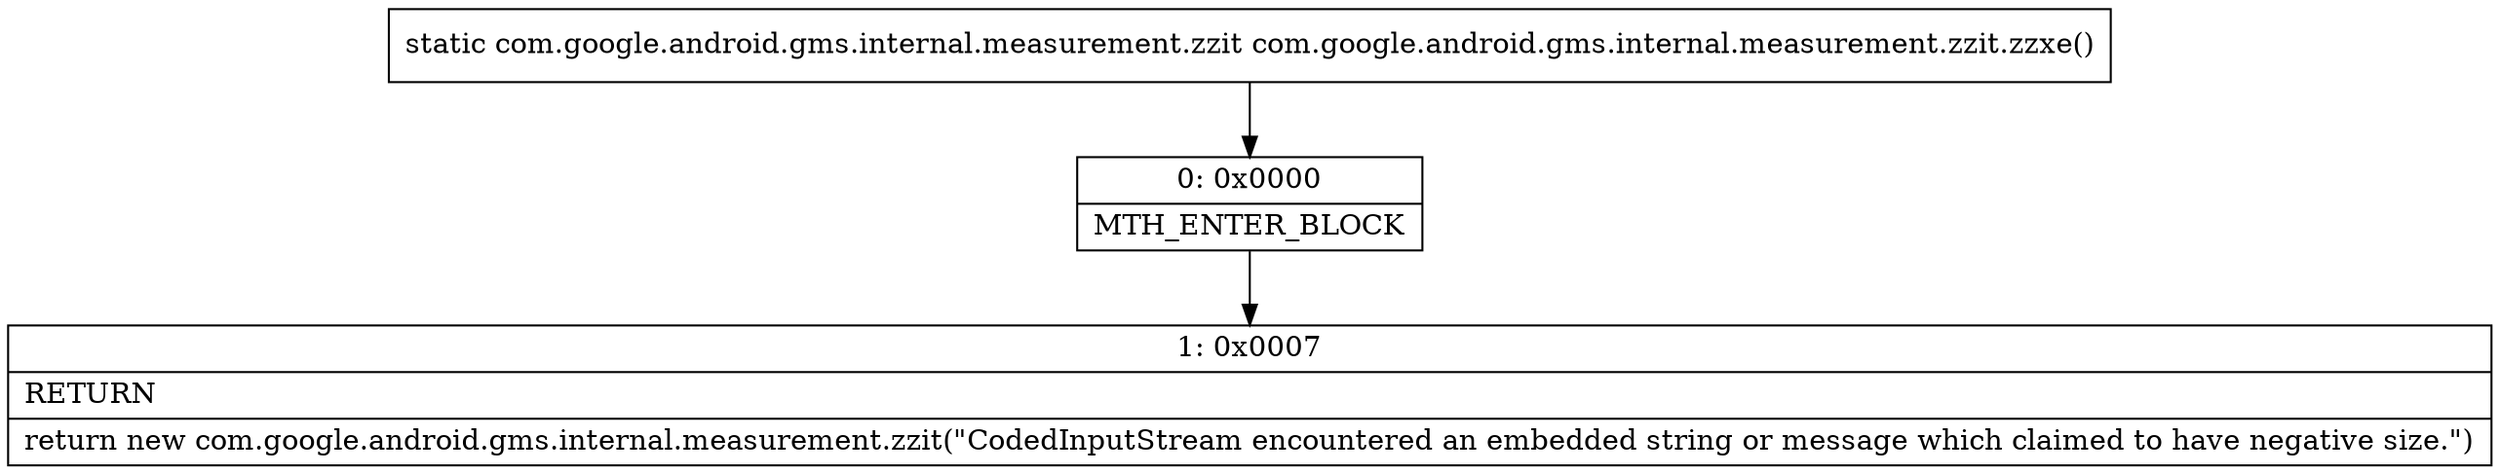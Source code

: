 digraph "CFG forcom.google.android.gms.internal.measurement.zzit.zzxe()Lcom\/google\/android\/gms\/internal\/measurement\/zzit;" {
Node_0 [shape=record,label="{0\:\ 0x0000|MTH_ENTER_BLOCK\l}"];
Node_1 [shape=record,label="{1\:\ 0x0007|RETURN\l|return new com.google.android.gms.internal.measurement.zzit(\"CodedInputStream encountered an embedded string or message which claimed to have negative size.\")\l}"];
MethodNode[shape=record,label="{static com.google.android.gms.internal.measurement.zzit com.google.android.gms.internal.measurement.zzit.zzxe() }"];
MethodNode -> Node_0;
Node_0 -> Node_1;
}

